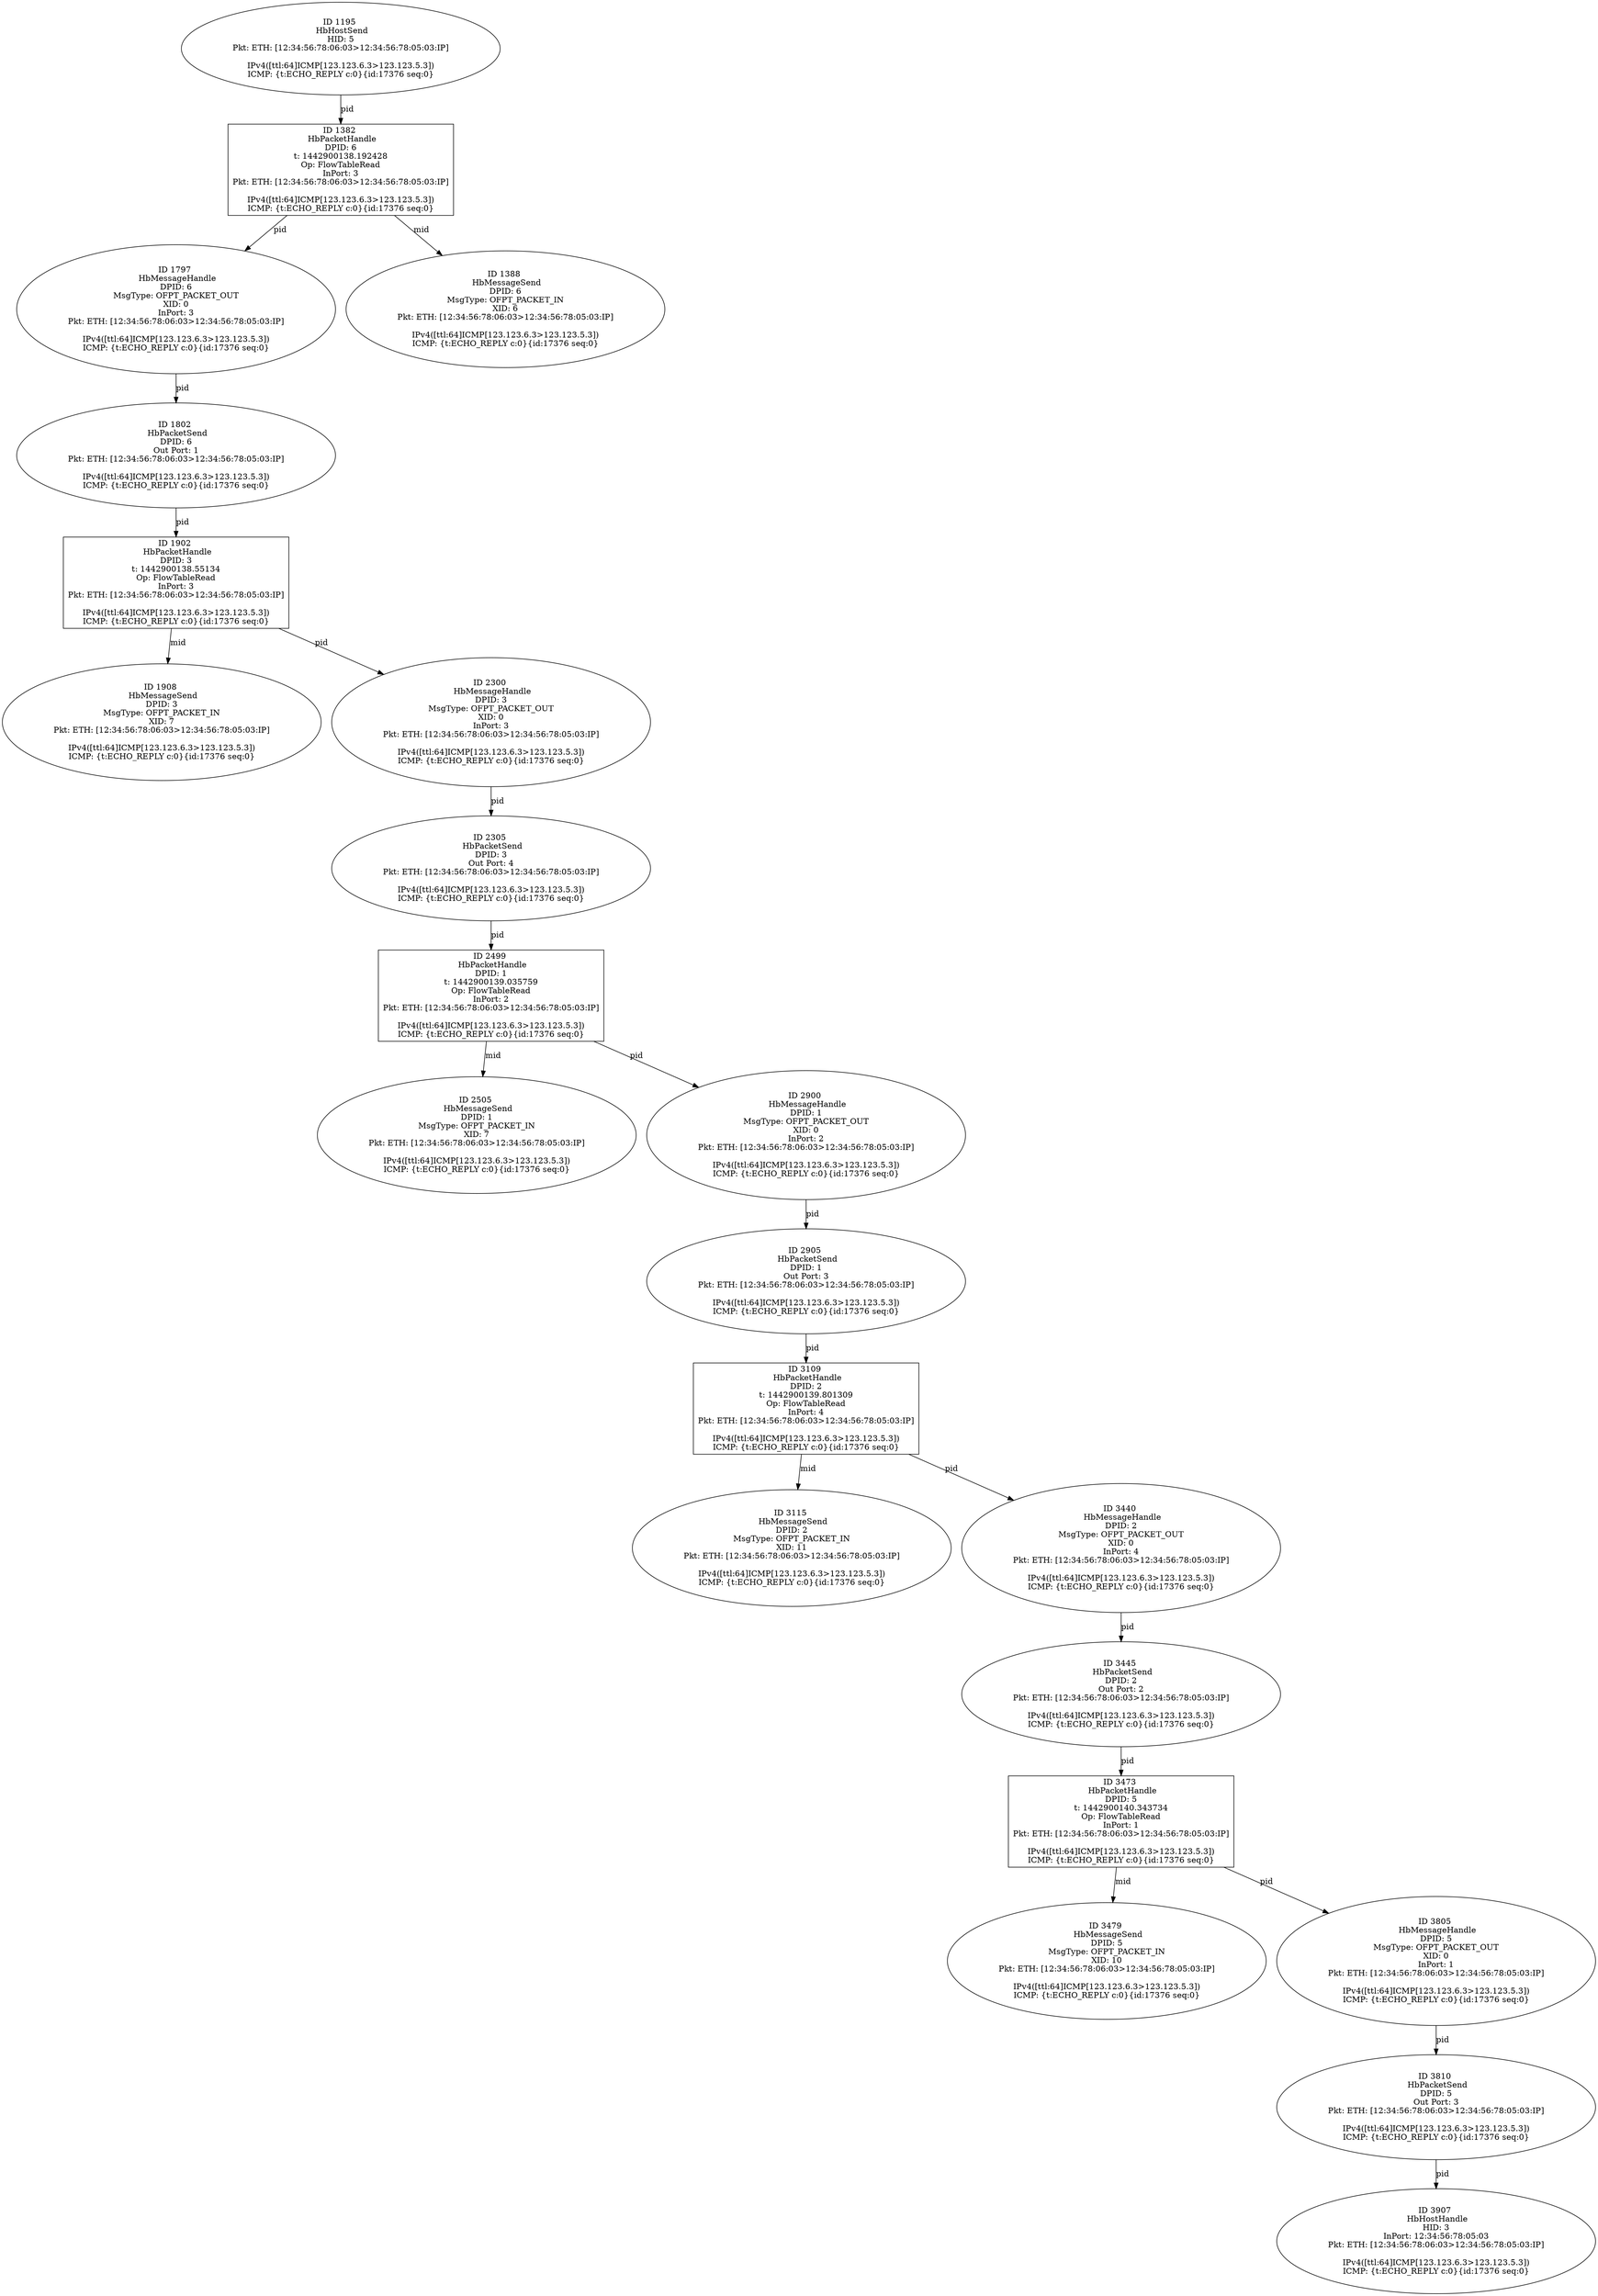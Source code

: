 strict digraph G {
2305 [shape=oval, event=<hb_events.HbPacketSend object at 0x107c9de10>, label="ID 2305 
 HbPacketSend
DPID: 3
Out Port: 4
Pkt: ETH: [12:34:56:78:06:03>12:34:56:78:05:03:IP]

IPv4([ttl:64]ICMP[123.123.6.3>123.123.5.3])
ICMP: {t:ECHO_REPLY c:0}{id:17376 seq:0}"];
1195 [shape=oval, event=<hb_events.HbHostSend object at 0x1079b4790>, label="ID 1195 
 HbHostSend
HID: 5
Pkt: ETH: [12:34:56:78:06:03>12:34:56:78:05:03:IP]

IPv4([ttl:64]ICMP[123.123.6.3>123.123.5.3])
ICMP: {t:ECHO_REPLY c:0}{id:17376 seq:0}"];
1797 [shape=oval, event=<hb_events.HbMessageHandle object at 0x107a7cc90>, label="ID 1797 
 HbMessageHandle
DPID: 6
MsgType: OFPT_PACKET_OUT
XID: 0
InPort: 3
Pkt: ETH: [12:34:56:78:06:03>12:34:56:78:05:03:IP]

IPv4([ttl:64]ICMP[123.123.6.3>123.123.5.3])
ICMP: {t:ECHO_REPLY c:0}{id:17376 seq:0}"];
1802 [shape=oval, event=<hb_events.HbPacketSend object at 0x107a81590>, label="ID 1802 
 HbPacketSend
DPID: 6
Out Port: 1
Pkt: ETH: [12:34:56:78:06:03>12:34:56:78:05:03:IP]

IPv4([ttl:64]ICMP[123.123.6.3>123.123.5.3])
ICMP: {t:ECHO_REPLY c:0}{id:17376 seq:0}"];
3473 [shape=box, event=<hb_events.HbPacketHandle object at 0x1083b5a10>, label="ID 3473 
 HbPacketHandle
DPID: 5
t: 1442900140.343734
Op: FlowTableRead
InPort: 1
Pkt: ETH: [12:34:56:78:06:03>12:34:56:78:05:03:IP]

IPv4([ttl:64]ICMP[123.123.6.3>123.123.5.3])
ICMP: {t:ECHO_REPLY c:0}{id:17376 seq:0}"];
2499 [shape=box, event=<hb_events.HbPacketHandle object at 0x107d16990>, label="ID 2499 
 HbPacketHandle
DPID: 1
t: 1442900139.035759
Op: FlowTableRead
InPort: 2
Pkt: ETH: [12:34:56:78:06:03>12:34:56:78:05:03:IP]

IPv4([ttl:64]ICMP[123.123.6.3>123.123.5.3])
ICMP: {t:ECHO_REPLY c:0}{id:17376 seq:0}"];
3479 [shape=oval, event=<hb_events.HbMessageSend object at 0x10839ce50>, label="ID 3479 
 HbMessageSend
DPID: 5
MsgType: OFPT_PACKET_IN
XID: 10
Pkt: ETH: [12:34:56:78:06:03>12:34:56:78:05:03:IP]

IPv4([ttl:64]ICMP[123.123.6.3>123.123.5.3])
ICMP: {t:ECHO_REPLY c:0}{id:17376 seq:0}"];
3109 [shape=box, event=<hb_events.HbPacketHandle object at 0x108207750>, label="ID 3109 
 HbPacketHandle
DPID: 2
t: 1442900139.801309
Op: FlowTableRead
InPort: 4
Pkt: ETH: [12:34:56:78:06:03>12:34:56:78:05:03:IP]

IPv4([ttl:64]ICMP[123.123.6.3>123.123.5.3])
ICMP: {t:ECHO_REPLY c:0}{id:17376 seq:0}"];
3115 [shape=oval, event=<hb_events.HbMessageSend object at 0x1082208d0>, label="ID 3115 
 HbMessageSend
DPID: 2
MsgType: OFPT_PACKET_IN
XID: 11
Pkt: ETH: [12:34:56:78:06:03>12:34:56:78:05:03:IP]

IPv4([ttl:64]ICMP[123.123.6.3>123.123.5.3])
ICMP: {t:ECHO_REPLY c:0}{id:17376 seq:0}"];
3907 [shape=oval, event=<hb_events.HbHostHandle object at 0x1085aa690>, label="ID 3907 
 HbHostHandle
HID: 3
InPort: 12:34:56:78:05:03
Pkt: ETH: [12:34:56:78:06:03>12:34:56:78:05:03:IP]

IPv4([ttl:64]ICMP[123.123.6.3>123.123.5.3])
ICMP: {t:ECHO_REPLY c:0}{id:17376 seq:0}"];
2505 [shape=oval, event=<hb_events.HbMessageSend object at 0x107d2add0>, label="ID 2505 
 HbMessageSend
DPID: 1
MsgType: OFPT_PACKET_IN
XID: 7
Pkt: ETH: [12:34:56:78:06:03>12:34:56:78:05:03:IP]

IPv4([ttl:64]ICMP[123.123.6.3>123.123.5.3])
ICMP: {t:ECHO_REPLY c:0}{id:17376 seq:0}"];
2900 [shape=oval, event=<hb_events.HbMessageHandle object at 0x108124e90>, label="ID 2900 
 HbMessageHandle
DPID: 1
MsgType: OFPT_PACKET_OUT
XID: 0
InPort: 2
Pkt: ETH: [12:34:56:78:06:03>12:34:56:78:05:03:IP]

IPv4([ttl:64]ICMP[123.123.6.3>123.123.5.3])
ICMP: {t:ECHO_REPLY c:0}{id:17376 seq:0}"];
2905 [shape=oval, event=<hb_events.HbPacketSend object at 0x108138a90>, label="ID 2905 
 HbPacketSend
DPID: 1
Out Port: 3
Pkt: ETH: [12:34:56:78:06:03>12:34:56:78:05:03:IP]

IPv4([ttl:64]ICMP[123.123.6.3>123.123.5.3])
ICMP: {t:ECHO_REPLY c:0}{id:17376 seq:0}"];
3805 [shape=oval, event=<hb_events.HbMessageHandle object at 0x108547f10>, label="ID 3805 
 HbMessageHandle
DPID: 5
MsgType: OFPT_PACKET_OUT
XID: 0
InPort: 1
Pkt: ETH: [12:34:56:78:06:03>12:34:56:78:05:03:IP]

IPv4([ttl:64]ICMP[123.123.6.3>123.123.5.3])
ICMP: {t:ECHO_REPLY c:0}{id:17376 seq:0}"];
3810 [shape=oval, event=<hb_events.HbPacketSend object at 0x10851c8d0>, label="ID 3810 
 HbPacketSend
DPID: 5
Out Port: 3
Pkt: ETH: [12:34:56:78:06:03>12:34:56:78:05:03:IP]

IPv4([ttl:64]ICMP[123.123.6.3>123.123.5.3])
ICMP: {t:ECHO_REPLY c:0}{id:17376 seq:0}"];
1382 [shape=box, event=<hb_events.HbPacketHandle object at 0x107a42990>, label="ID 1382 
 HbPacketHandle
DPID: 6
t: 1442900138.192428
Op: FlowTableRead
InPort: 3
Pkt: ETH: [12:34:56:78:06:03>12:34:56:78:05:03:IP]

IPv4([ttl:64]ICMP[123.123.6.3>123.123.5.3])
ICMP: {t:ECHO_REPLY c:0}{id:17376 seq:0}"];
1388 [shape=oval, event=<hb_events.HbMessageSend object at 0x107a48490>, label="ID 1388 
 HbMessageSend
DPID: 6
MsgType: OFPT_PACKET_IN
XID: 6
Pkt: ETH: [12:34:56:78:06:03>12:34:56:78:05:03:IP]

IPv4([ttl:64]ICMP[123.123.6.3>123.123.5.3])
ICMP: {t:ECHO_REPLY c:0}{id:17376 seq:0}"];
1902 [shape=box, event=<hb_events.HbPacketHandle object at 0x107aa9c10>, label="ID 1902 
 HbPacketHandle
DPID: 3
t: 1442900138.55134
Op: FlowTableRead
InPort: 3
Pkt: ETH: [12:34:56:78:06:03>12:34:56:78:05:03:IP]

IPv4([ttl:64]ICMP[123.123.6.3>123.123.5.3])
ICMP: {t:ECHO_REPLY c:0}{id:17376 seq:0}"];
3440 [shape=oval, event=<hb_events.HbMessageHandle object at 0x1083a2290>, label="ID 3440 
 HbMessageHandle
DPID: 2
MsgType: OFPT_PACKET_OUT
XID: 0
InPort: 4
Pkt: ETH: [12:34:56:78:06:03>12:34:56:78:05:03:IP]

IPv4([ttl:64]ICMP[123.123.6.3>123.123.5.3])
ICMP: {t:ECHO_REPLY c:0}{id:17376 seq:0}"];
1908 [shape=oval, event=<hb_events.HbMessageSend object at 0x107b691d0>, label="ID 1908 
 HbMessageSend
DPID: 3
MsgType: OFPT_PACKET_IN
XID: 7
Pkt: ETH: [12:34:56:78:06:03>12:34:56:78:05:03:IP]

IPv4([ttl:64]ICMP[123.123.6.3>123.123.5.3])
ICMP: {t:ECHO_REPLY c:0}{id:17376 seq:0}"];
3445 [shape=oval, event=<hb_events.HbPacketSend object at 0x1083a9d50>, label="ID 3445 
 HbPacketSend
DPID: 2
Out Port: 2
Pkt: ETH: [12:34:56:78:06:03>12:34:56:78:05:03:IP]

IPv4([ttl:64]ICMP[123.123.6.3>123.123.5.3])
ICMP: {t:ECHO_REPLY c:0}{id:17376 seq:0}"];
2300 [shape=oval, event=<hb_events.HbMessageHandle object at 0x107c9d050>, label="ID 2300 
 HbMessageHandle
DPID: 3
MsgType: OFPT_PACKET_OUT
XID: 0
InPort: 3
Pkt: ETH: [12:34:56:78:06:03>12:34:56:78:05:03:IP]

IPv4([ttl:64]ICMP[123.123.6.3>123.123.5.3])
ICMP: {t:ECHO_REPLY c:0}{id:17376 seq:0}"];
2305 -> 2499  [rel=pid, label=pid];
1797 -> 1802  [rel=pid, label=pid];
1802 -> 1902  [rel=pid, label=pid];
3473 -> 3805  [rel=pid, label=pid];
3473 -> 3479  [rel=mid, label=mid];
3109 -> 3440  [rel=pid, label=pid];
3109 -> 3115  [rel=mid, label=mid];
1195 -> 1382  [rel=pid, label=pid];
2499 -> 2505  [rel=mid, label=mid];
2499 -> 2900  [rel=pid, label=pid];
2900 -> 2905  [rel=pid, label=pid];
2905 -> 3109  [rel=pid, label=pid];
3805 -> 3810  [rel=pid, label=pid];
3810 -> 3907  [rel=pid, label=pid];
1382 -> 1388  [rel=mid, label=mid];
1382 -> 1797  [rel=pid, label=pid];
1902 -> 1908  [rel=mid, label=mid];
1902 -> 2300  [rel=pid, label=pid];
3440 -> 3445  [rel=pid, label=pid];
3445 -> 3473  [rel=pid, label=pid];
2300 -> 2305  [rel=pid, label=pid];
}
